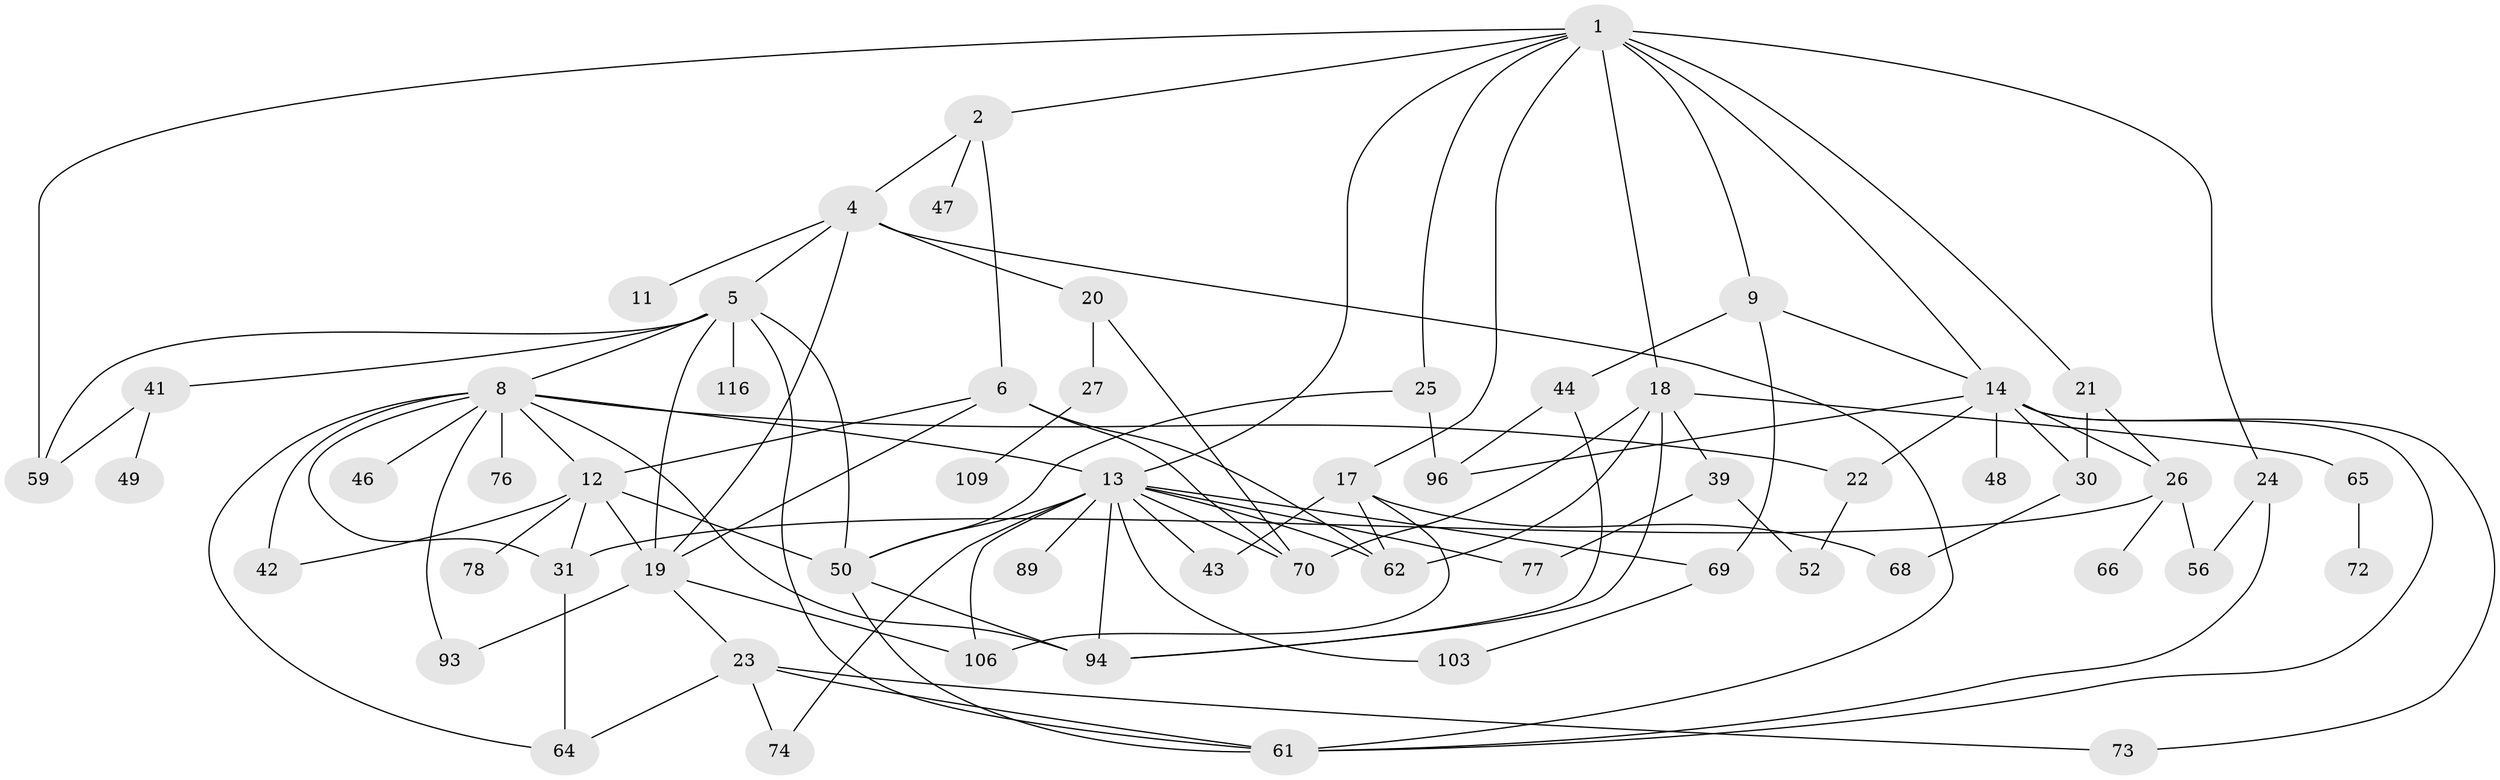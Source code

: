 // original degree distribution, {7: 0.04201680672268908, 2: 0.2605042016806723, 4: 0.13445378151260504, 6: 0.05042016806722689, 3: 0.25210084033613445, 1: 0.19327731092436976, 9: 0.008403361344537815, 5: 0.058823529411764705}
// Generated by graph-tools (version 1.1) at 2025/17/03/04/25 18:17:04]
// undirected, 59 vertices, 106 edges
graph export_dot {
graph [start="1"]
  node [color=gray90,style=filled];
  1 [super="+7+10"];
  2 [super="+3"];
  4;
  5 [super="+28+79"];
  6 [super="+67"];
  8 [super="+107+45"];
  9;
  11;
  12 [super="+58+98"];
  13 [super="+54+15+57+40"];
  14 [super="+16"];
  17 [super="+33"];
  18 [super="+82+37"];
  19 [super="+35"];
  20;
  21;
  22 [super="+38"];
  23 [super="+110"];
  24;
  25;
  26 [super="+71+75+92"];
  27;
  30;
  31 [super="+36"];
  39;
  41;
  42;
  43 [super="+80"];
  44 [super="+113"];
  46;
  47 [super="+90"];
  48 [super="+97"];
  49;
  50 [super="+60"];
  52 [super="+108"];
  56;
  59 [super="+112"];
  61 [super="+84"];
  62 [super="+86"];
  64;
  65 [super="+88"];
  66;
  68 [super="+99"];
  69 [super="+83"];
  70 [super="+81+105"];
  72 [super="+85"];
  73;
  74;
  76;
  77 [super="+117"];
  78;
  89;
  93;
  94 [super="+104+100"];
  96;
  103;
  106;
  109;
  116;
  1 -- 2;
  1 -- 9;
  1 -- 14;
  1 -- 24;
  1 -- 13 [weight=2];
  1 -- 18 [weight=2];
  1 -- 17;
  1 -- 21;
  1 -- 25;
  1 -- 59;
  2 -- 4;
  2 -- 6;
  2 -- 47;
  4 -- 5;
  4 -- 11;
  4 -- 19;
  4 -- 20;
  4 -- 61;
  5 -- 8 [weight=2];
  5 -- 41;
  5 -- 19;
  5 -- 116 [weight=2];
  5 -- 59 [weight=2];
  5 -- 61;
  5 -- 50 [weight=2];
  6 -- 12;
  6 -- 62;
  6 -- 70;
  6 -- 19;
  8 -- 31;
  8 -- 42 [weight=2];
  8 -- 76;
  8 -- 93;
  8 -- 46 [weight=2];
  8 -- 94;
  8 -- 64;
  8 -- 12;
  8 -- 13 [weight=2];
  8 -- 22;
  9 -- 44;
  9 -- 14;
  9 -- 69;
  12 -- 50;
  12 -- 78;
  12 -- 31;
  12 -- 19;
  12 -- 42;
  13 -- 74;
  13 -- 94;
  13 -- 43 [weight=3];
  13 -- 69;
  13 -- 106;
  13 -- 62;
  13 -- 89;
  13 -- 77;
  13 -- 50;
  13 -- 70;
  13 -- 103;
  14 -- 22;
  14 -- 96;
  14 -- 48;
  14 -- 73;
  14 -- 30;
  14 -- 26;
  14 -- 61;
  17 -- 68;
  17 -- 106;
  17 -- 43;
  17 -- 62;
  18 -- 65;
  18 -- 70;
  18 -- 39;
  18 -- 94;
  18 -- 62;
  19 -- 23;
  19 -- 106;
  19 -- 93;
  20 -- 27;
  20 -- 70;
  21 -- 26;
  21 -- 30;
  22 -- 52;
  23 -- 64;
  23 -- 61;
  23 -- 73;
  23 -- 74;
  24 -- 56;
  24 -- 61;
  25 -- 96;
  25 -- 50;
  26 -- 66;
  26 -- 56;
  26 -- 31;
  27 -- 109;
  30 -- 68;
  31 -- 64;
  39 -- 52;
  39 -- 77;
  41 -- 49;
  41 -- 59;
  44 -- 94;
  44 -- 96;
  50 -- 94;
  50 -- 61;
  65 -- 72;
  69 -- 103;
}
